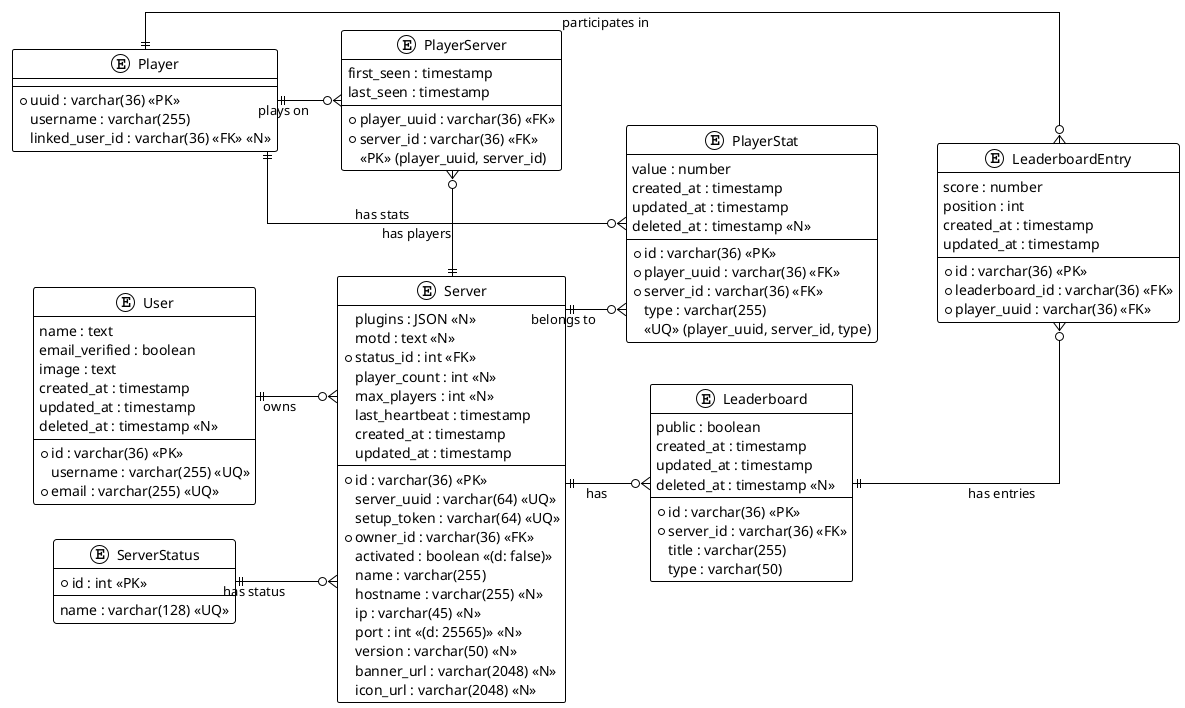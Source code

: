 @startuml "SaaS Platform ERD"
left to right direction
!theme plain
skinparam PackageStyle rectangle
skinparam Linetype ortho
skinparam ArrowMessageAlignment left


entity User {
  * id : varchar(36) <<PK>>
  name : text
  username : varchar(255) <<UQ>>
  * email : varchar(255) <<UQ>>
  email_verified : boolean
  image : text
  created_at : timestamp
  updated_at : timestamp
  deleted_at : timestamp <<N>>
}

entity Server {
  * id : varchar(36) <<PK>>
  server_uuid : varchar(64) <<UQ>> 
  setup_token : varchar(64) <<UQ>> 
  * owner_id : varchar(36) <<FK>> 
  activated : boolean <<(d: false)>>
  name : varchar(255)
  hostname : varchar(255) <<N>>
  ip : varchar(45) <<N>>
  port : int <<(d: 25565)>> <<N>>
  version : varchar(50) <<N>>
  plugins : JSON <<N>>
  banner_url : varchar(2048) <<N>>
  icon_url : varchar(2048) <<N>>
  motd : text <<N>>
  * status_id : int <<FK>>
  player_count : int <<N>>
  max_players : int <<N>>
  last_heartbeat : timestamp 
  created_at : timestamp 
  updated_at : timestamp 
}

entity ServerStatus {
  * id : int <<PK>>
  name : varchar(128) <<UQ>>
}

entity Player {
  * uuid : varchar(36) <<PK>>
  username : varchar(255)
  linked_user_id : varchar(36) <<FK>> <<N>>
}

entity PlayerServer {
  * player_uuid : varchar(36) <<FK>>
  * server_id : varchar(36) <<FK>>
  first_seen : timestamp
  last_seen : timestamp
  <<PK>> (player_uuid, server_id)
}

entity PlayerStat {
  * id : varchar(36) <<PK>>
  * player_uuid : varchar(36) <<FK>>
  * server_id : varchar(36) <<FK>>
  type : varchar(255)
  value : number
  created_at : timestamp
  updated_at : timestamp
  deleted_at : timestamp <<N>>
  <<UQ>> (player_uuid, server_id, type)
}

entity Leaderboard {
  * id : varchar(36) <<PK>>
  * server_id : varchar(36) <<FK>>
  title : varchar(255)
  type : varchar(50)
  public : boolean
  created_at : timestamp
  updated_at : timestamp
  deleted_at : timestamp <<N>>
}

entity LeaderboardEntry {
  * id : varchar(36) <<PK>>
  * leaderboard_id : varchar(36) <<FK>>
  * player_uuid : varchar(36) <<FK>>
  score : number
  position : int
  created_at : timestamp
  updated_at : timestamp
}

' Relationships
User ||--o{ Server : owns
ServerStatus ||--o{ Server : has status
Player ||-down-o{ PlayerServer : plays on
Server ||-left-o{ PlayerServer : has players
Player ||--o{ PlayerStat : has stats
Server ||--o{ PlayerStat : belongs to
Server ||--o{ Leaderboard : has
Player ||--o{ LeaderboardEntry : participates in
Leaderboard ||--o{ LeaderboardEntry : has entries
@enduml
